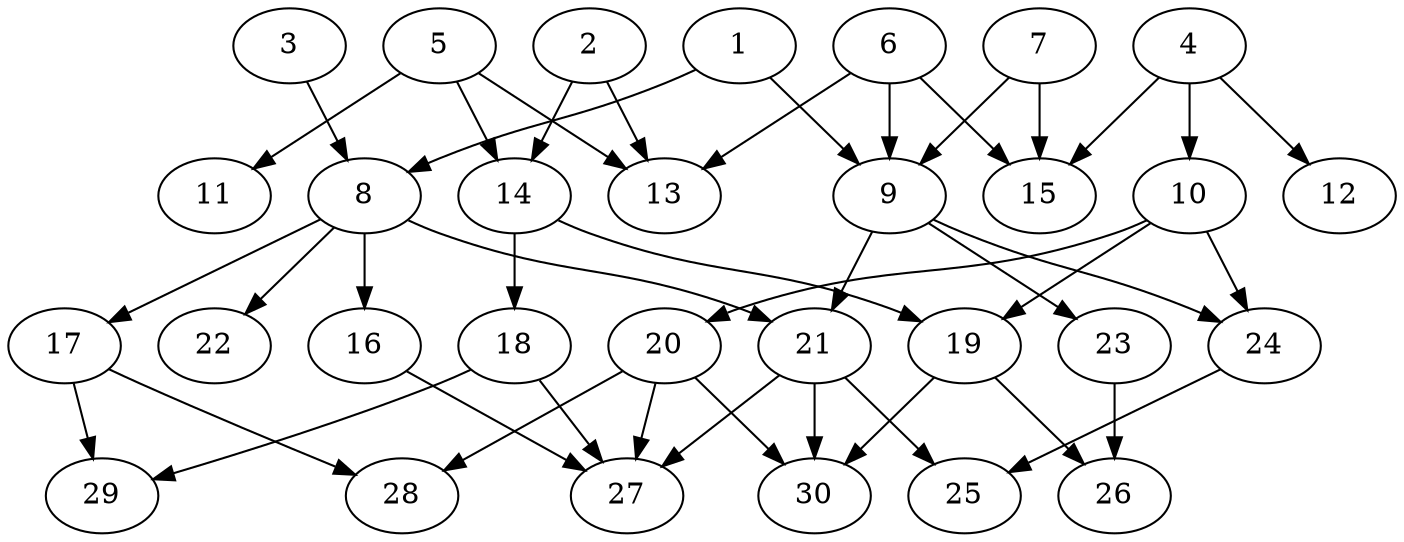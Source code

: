 // DAG automatically generated by daggen at Thu Oct  3 14:04:18 2019
// ./daggen --dot -n 30 --ccr 0.4 --fat 0.7 --regular 0.7 --density 0.5 --mindata 5242880 --maxdata 52428800 
digraph G {
  1 [size="60421120", alpha="0.12", expect_size="24168448"] 
  1 -> 8 [size ="24168448"]
  1 -> 9 [size ="24168448"]
  2 [size="83640320", alpha="0.17", expect_size="33456128"] 
  2 -> 13 [size ="33456128"]
  2 -> 14 [size ="33456128"]
  3 [size="51509760", alpha="0.17", expect_size="20603904"] 
  3 -> 8 [size ="20603904"]
  4 [size="116723200", alpha="0.07", expect_size="46689280"] 
  4 -> 10 [size ="46689280"]
  4 -> 12 [size ="46689280"]
  4 -> 15 [size ="46689280"]
  5 [size="54059520", alpha="0.04", expect_size="21623808"] 
  5 -> 11 [size ="21623808"]
  5 -> 13 [size ="21623808"]
  5 -> 14 [size ="21623808"]
  6 [size="41418240", alpha="0.13", expect_size="16567296"] 
  6 -> 9 [size ="16567296"]
  6 -> 13 [size ="16567296"]
  6 -> 15 [size ="16567296"]
  7 [size="80606720", alpha="0.16", expect_size="32242688"] 
  7 -> 9 [size ="32242688"]
  7 -> 15 [size ="32242688"]
  8 [size="17013760", alpha="0.08", expect_size="6805504"] 
  8 -> 16 [size ="6805504"]
  8 -> 17 [size ="6805504"]
  8 -> 21 [size ="6805504"]
  8 -> 22 [size ="6805504"]
  9 [size="107586560", alpha="0.09", expect_size="43034624"] 
  9 -> 21 [size ="43034624"]
  9 -> 23 [size ="43034624"]
  9 -> 24 [size ="43034624"]
  10 [size="119631360", alpha="0.19", expect_size="47852544"] 
  10 -> 19 [size ="47852544"]
  10 -> 20 [size ="47852544"]
  10 -> 24 [size ="47852544"]
  11 [size="99412480", alpha="0.19", expect_size="39764992"] 
  12 [size="51438080", alpha="0.15", expect_size="20575232"] 
  13 [size="36282880", alpha="0.07", expect_size="14513152"] 
  14 [size="15654400", alpha="0.11", expect_size="6261760"] 
  14 -> 18 [size ="6261760"]
  14 -> 19 [size ="6261760"]
  15 [size="54312960", alpha="0.19", expect_size="21725184"] 
  16 [size="76436480", alpha="0.03", expect_size="30574592"] 
  16 -> 27 [size ="30574592"]
  17 [size="37527040", alpha="0.02", expect_size="15010816"] 
  17 -> 28 [size ="15010816"]
  17 -> 29 [size ="15010816"]
  18 [size="13977600", alpha="0.03", expect_size="5591040"] 
  18 -> 27 [size ="5591040"]
  18 -> 29 [size ="5591040"]
  19 [size="63283200", alpha="0.15", expect_size="25313280"] 
  19 -> 26 [size ="25313280"]
  19 -> 30 [size ="25313280"]
  20 [size="118105600", alpha="0.12", expect_size="47242240"] 
  20 -> 27 [size ="47242240"]
  20 -> 28 [size ="47242240"]
  20 -> 30 [size ="47242240"]
  21 [size="111539200", alpha="0.18", expect_size="44615680"] 
  21 -> 25 [size ="44615680"]
  21 -> 27 [size ="44615680"]
  21 -> 30 [size ="44615680"]
  22 [size="104097280", alpha="0.15", expect_size="41638912"] 
  23 [size="76677120", alpha="0.19", expect_size="30670848"] 
  23 -> 26 [size ="30670848"]
  24 [size="119864320", alpha="0.00", expect_size="47945728"] 
  24 -> 25 [size ="47945728"]
  25 [size="64673280", alpha="0.09", expect_size="25869312"] 
  26 [size="56048640", alpha="0.02", expect_size="22419456"] 
  27 [size="75932160", alpha="0.06", expect_size="30372864"] 
  28 [size="90378240", alpha="0.11", expect_size="36151296"] 
  29 [size="108149760", alpha="0.13", expect_size="43259904"] 
  30 [size="79518720", alpha="0.12", expect_size="31807488"] 
}
